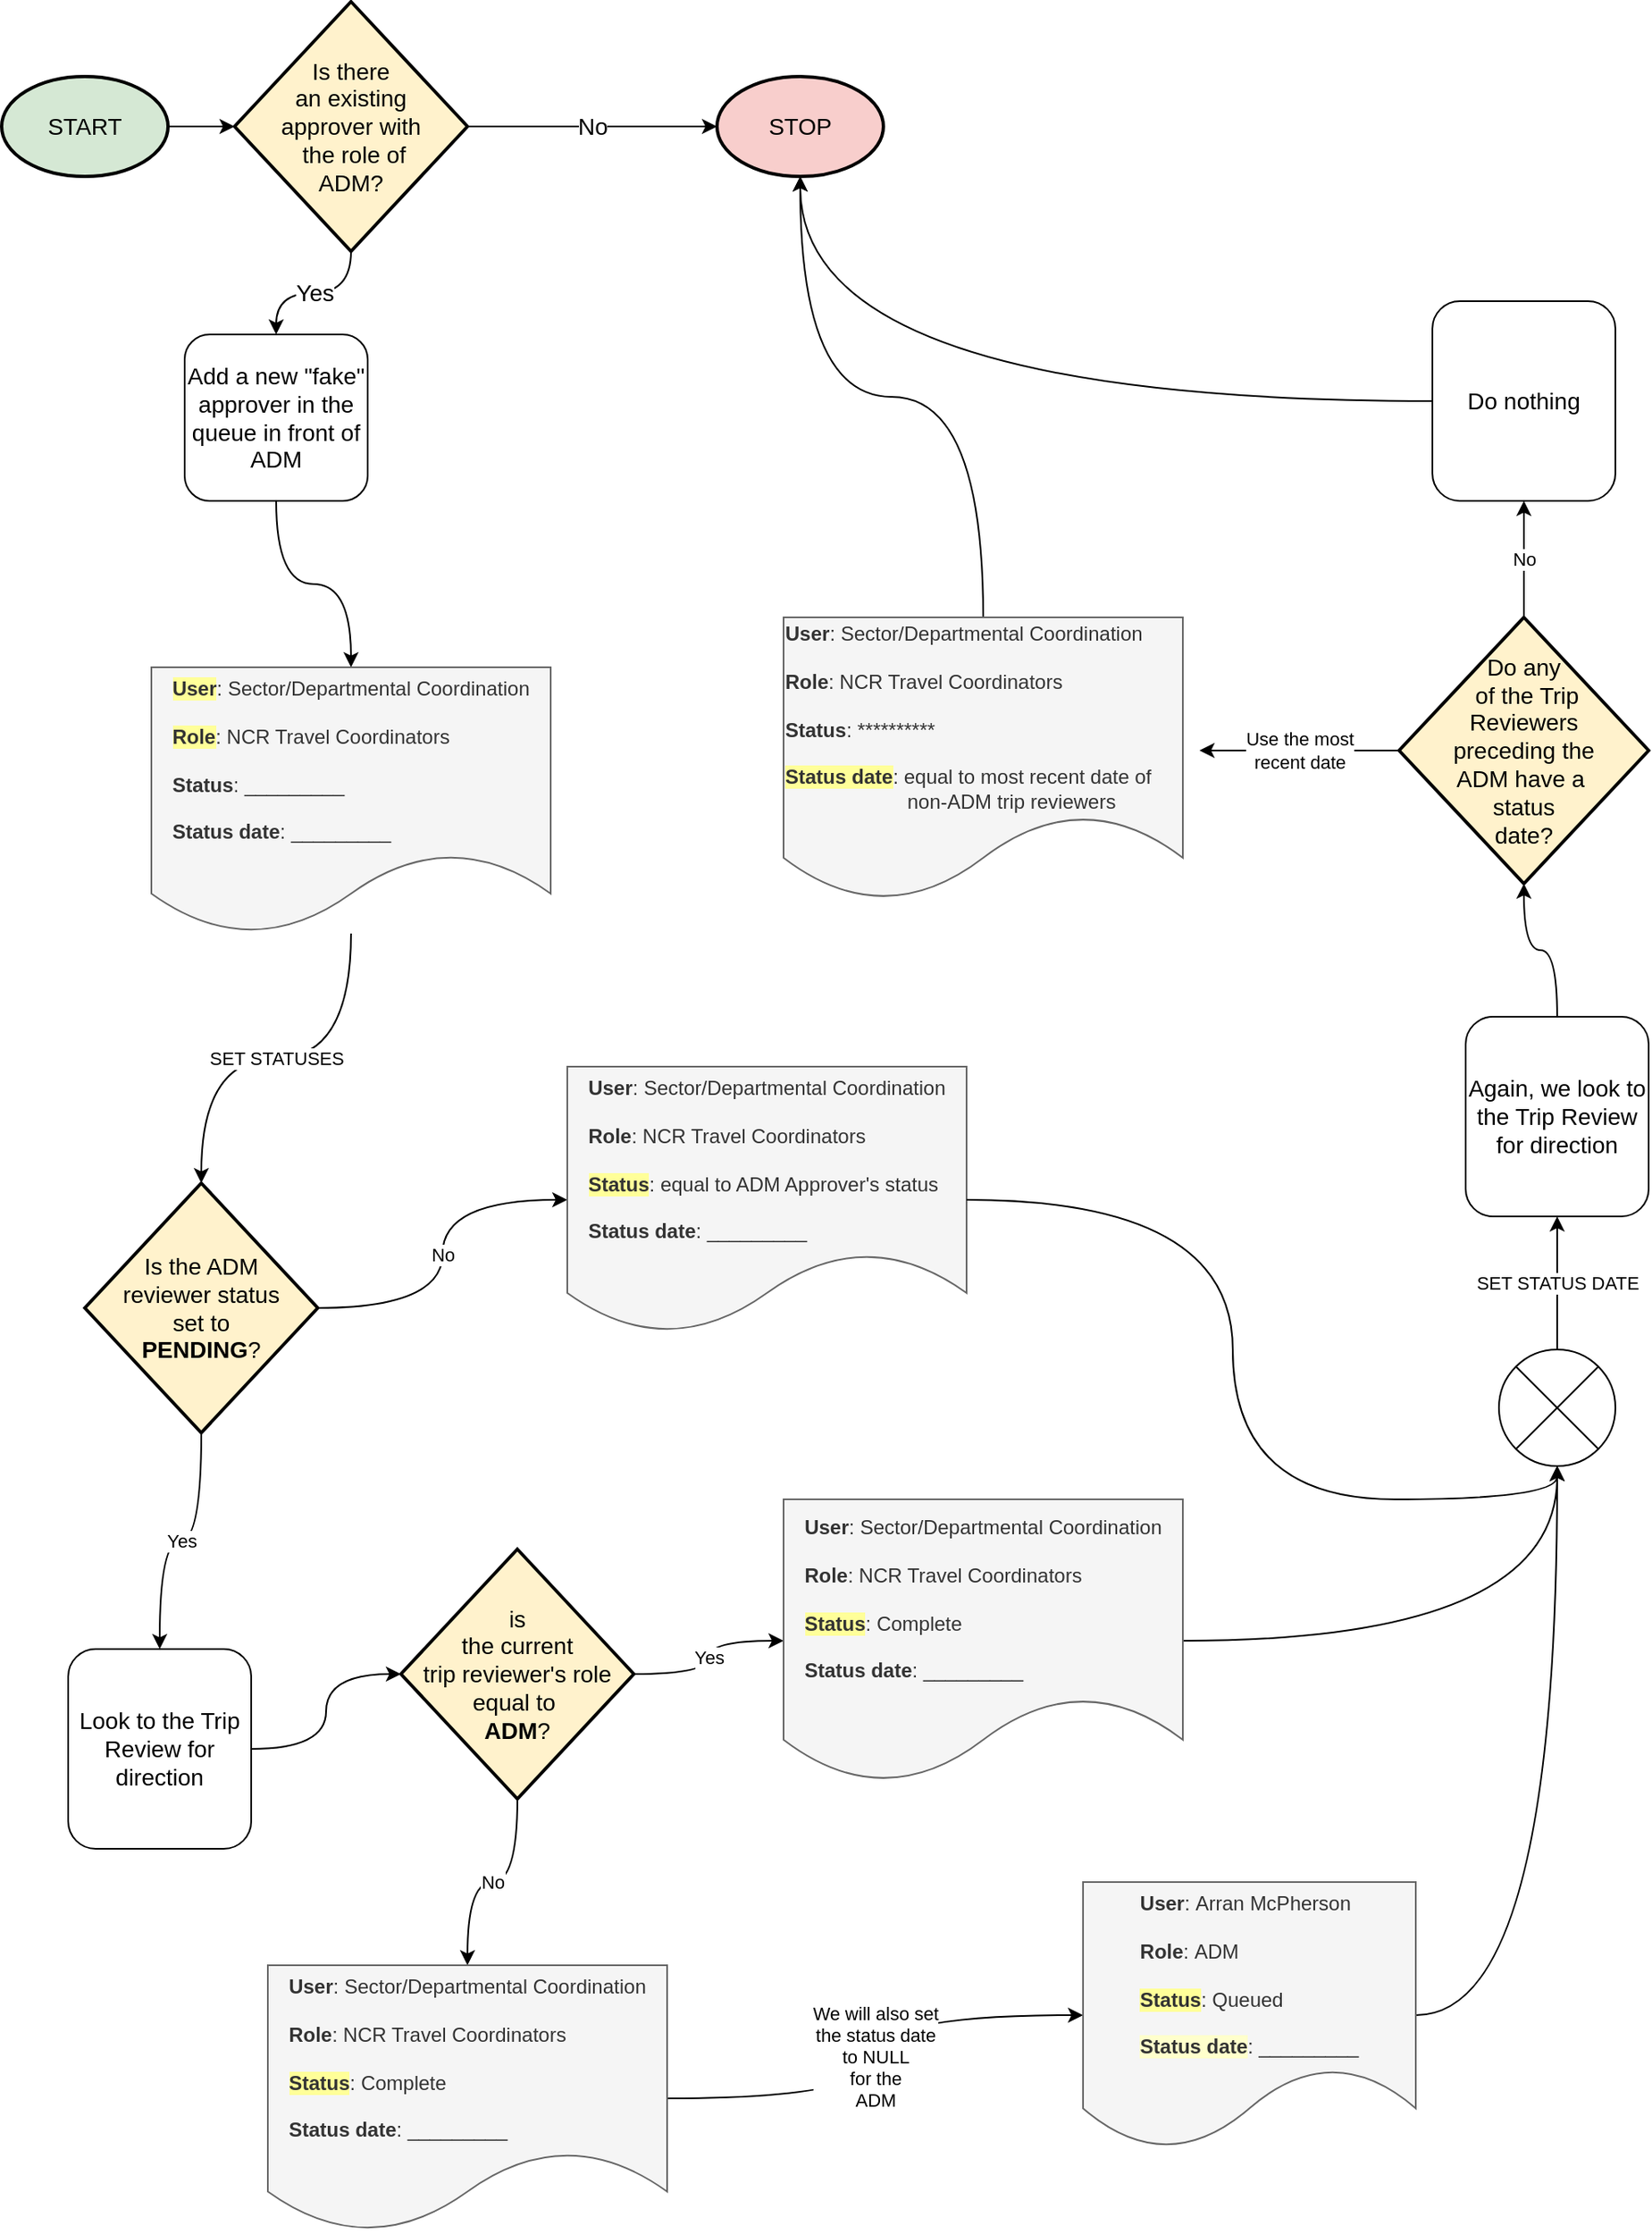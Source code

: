 <mxfile version="22.1.5" type="github">
  <diagram id="C5RBs43oDa-KdzZeNtuy" name="Page-1">
    <mxGraphModel dx="1426" dy="793" grid="1" gridSize="10" guides="1" tooltips="1" connect="1" arrows="1" fold="1" page="1" pageScale="1" pageWidth="1169" pageHeight="827" math="0" shadow="0">
      <root>
        <mxCell id="WIyWlLk6GJQsqaUBKTNV-0" />
        <mxCell id="WIyWlLk6GJQsqaUBKTNV-1" parent="WIyWlLk6GJQsqaUBKTNV-0" />
        <mxCell id="TlhrCSe95SY9jLTqjl-a-0" value="START" style="strokeWidth=2;html=1;shape=mxgraph.flowchart.start_1;whiteSpace=wrap;fontSize=14;fillColor=#D5E8D4;" parent="WIyWlLk6GJQsqaUBKTNV-1" vertex="1">
          <mxGeometry x="30" y="65" width="100" height="60" as="geometry" />
        </mxCell>
        <mxCell id="TlhrCSe95SY9jLTqjl-a-4" value="" style="rounded=0;orthogonalLoop=1;jettySize=auto;html=1;fontSize=14;edgeStyle=orthogonalEdgeStyle;curved=1;" parent="WIyWlLk6GJQsqaUBKTNV-1" source="TlhrCSe95SY9jLTqjl-a-0" target="TlhrCSe95SY9jLTqjl-a-3" edge="1">
          <mxGeometry relative="1" as="geometry">
            <mxPoint x="340" y="103.488" as="sourcePoint" />
          </mxGeometry>
        </mxCell>
        <mxCell id="TlhrCSe95SY9jLTqjl-a-9" value="No" style="rounded=0;orthogonalLoop=1;jettySize=auto;html=1;fontSize=14;edgeStyle=orthogonalEdgeStyle;curved=1;" parent="WIyWlLk6GJQsqaUBKTNV-1" source="TlhrCSe95SY9jLTqjl-a-3" target="TlhrCSe95SY9jLTqjl-a-39" edge="1">
          <mxGeometry relative="1" as="geometry">
            <mxPoint x="395" y="80" as="targetPoint" />
          </mxGeometry>
        </mxCell>
        <mxCell id="TlhrCSe95SY9jLTqjl-a-12" value="Yes" style="rounded=0;orthogonalLoop=1;jettySize=auto;html=1;fontSize=14;edgeStyle=orthogonalEdgeStyle;curved=1;" parent="WIyWlLk6GJQsqaUBKTNV-1" source="TlhrCSe95SY9jLTqjl-a-3" target="2dVe8sMhS4PmmdCcYp6y-1" edge="1">
          <mxGeometry relative="1" as="geometry">
            <mxPoint x="176.699" y="249.81" as="targetPoint" />
          </mxGeometry>
        </mxCell>
        <mxCell id="TlhrCSe95SY9jLTqjl-a-3" value="Is there &lt;br&gt;an existing &lt;br&gt;approver with&lt;br&gt;&amp;nbsp;the role of &lt;br&gt;ADM?" style="rhombus;whiteSpace=wrap;html=1;strokeWidth=2;fontSize=14;fillColor=#FFF2CC;" parent="WIyWlLk6GJQsqaUBKTNV-1" vertex="1">
          <mxGeometry x="170" y="20" width="140" height="150" as="geometry" />
        </mxCell>
        <mxCell id="TlhrCSe95SY9jLTqjl-a-39" value="STOP" style="strokeWidth=2;html=1;shape=mxgraph.flowchart.start_1;whiteSpace=wrap;fontSize=14;fillColor=#F8CECC;" parent="WIyWlLk6GJQsqaUBKTNV-1" vertex="1">
          <mxGeometry x="460" y="65.0" width="100" height="60" as="geometry" />
        </mxCell>
        <mxCell id="2dVe8sMhS4PmmdCcYp6y-3" value="SET STATUSES" style="edgeStyle=orthogonalEdgeStyle;rounded=0;orthogonalLoop=1;jettySize=auto;html=1;curved=1;" edge="1" parent="WIyWlLk6GJQsqaUBKTNV-1" source="2dVe8sMhS4PmmdCcYp6y-17" target="2dVe8sMhS4PmmdCcYp6y-4">
          <mxGeometry relative="1" as="geometry">
            <mxPoint x="400" y="740" as="sourcePoint" />
            <mxPoint x="450" y="840" as="targetPoint" />
          </mxGeometry>
        </mxCell>
        <mxCell id="2dVe8sMhS4PmmdCcYp6y-18" style="edgeStyle=orthogonalEdgeStyle;rounded=0;orthogonalLoop=1;jettySize=auto;html=1;curved=1;" edge="1" parent="WIyWlLk6GJQsqaUBKTNV-1" source="2dVe8sMhS4PmmdCcYp6y-1" target="2dVe8sMhS4PmmdCcYp6y-17">
          <mxGeometry relative="1" as="geometry" />
        </mxCell>
        <mxCell id="2dVe8sMhS4PmmdCcYp6y-1" value="Add a new &quot;fake&quot; approver in the queue in front of ADM" style="rounded=1;whiteSpace=wrap;html=1;fontSize=14;" vertex="1" parent="WIyWlLk6GJQsqaUBKTNV-1">
          <mxGeometry x="140" y="220" width="110" height="100" as="geometry" />
        </mxCell>
        <mxCell id="2dVe8sMhS4PmmdCcYp6y-7" value="No" style="edgeStyle=orthogonalEdgeStyle;rounded=0;orthogonalLoop=1;jettySize=auto;html=1;curved=1;" edge="1" parent="WIyWlLk6GJQsqaUBKTNV-1" source="2dVe8sMhS4PmmdCcYp6y-4" target="2dVe8sMhS4PmmdCcYp6y-19">
          <mxGeometry relative="1" as="geometry">
            <mxPoint x="465" y="680" as="targetPoint" />
          </mxGeometry>
        </mxCell>
        <mxCell id="2dVe8sMhS4PmmdCcYp6y-8" value="Yes" style="edgeStyle=orthogonalEdgeStyle;rounded=0;orthogonalLoop=1;jettySize=auto;html=1;curved=1;" edge="1" parent="WIyWlLk6GJQsqaUBKTNV-1" source="2dVe8sMhS4PmmdCcYp6y-4" target="2dVe8sMhS4PmmdCcYp6y-6">
          <mxGeometry relative="1" as="geometry" />
        </mxCell>
        <mxCell id="2dVe8sMhS4PmmdCcYp6y-4" value="Is the ADM &lt;br&gt;reviewer status&lt;br&gt;&amp;nbsp;set to&amp;nbsp;&lt;br&gt;&lt;b&gt;PENDING&lt;/b&gt;?" style="rhombus;whiteSpace=wrap;html=1;strokeWidth=2;fontSize=14;fillColor=#FFF2CC;" vertex="1" parent="WIyWlLk6GJQsqaUBKTNV-1">
          <mxGeometry x="80" y="730" width="140" height="150" as="geometry" />
        </mxCell>
        <mxCell id="2dVe8sMhS4PmmdCcYp6y-10" style="edgeStyle=orthogonalEdgeStyle;rounded=0;orthogonalLoop=1;jettySize=auto;html=1;curved=1;" edge="1" parent="WIyWlLk6GJQsqaUBKTNV-1" source="2dVe8sMhS4PmmdCcYp6y-6" target="2dVe8sMhS4PmmdCcYp6y-9">
          <mxGeometry relative="1" as="geometry" />
        </mxCell>
        <mxCell id="2dVe8sMhS4PmmdCcYp6y-6" value="Look to the Trip Review for direction" style="rounded=1;whiteSpace=wrap;html=1;fontSize=14;" vertex="1" parent="WIyWlLk6GJQsqaUBKTNV-1">
          <mxGeometry x="70" y="1010" width="110" height="120" as="geometry" />
        </mxCell>
        <mxCell id="2dVe8sMhS4PmmdCcYp6y-12" value="Yes" style="edgeStyle=orthogonalEdgeStyle;rounded=0;orthogonalLoop=1;jettySize=auto;html=1;curved=1;" edge="1" parent="WIyWlLk6GJQsqaUBKTNV-1" source="2dVe8sMhS4PmmdCcYp6y-9" target="2dVe8sMhS4PmmdCcYp6y-22">
          <mxGeometry relative="1" as="geometry">
            <mxPoint x="745" y="920" as="targetPoint" />
          </mxGeometry>
        </mxCell>
        <mxCell id="2dVe8sMhS4PmmdCcYp6y-14" value="No" style="edgeStyle=orthogonalEdgeStyle;rounded=0;orthogonalLoop=1;jettySize=auto;html=1;curved=1;" edge="1" parent="WIyWlLk6GJQsqaUBKTNV-1" source="2dVe8sMhS4PmmdCcYp6y-9" target="2dVe8sMhS4PmmdCcYp6y-23">
          <mxGeometry relative="1" as="geometry">
            <mxPoint x="750" y="1110" as="targetPoint" />
          </mxGeometry>
        </mxCell>
        <mxCell id="2dVe8sMhS4PmmdCcYp6y-9" value="is &lt;br&gt;the current &lt;br&gt;trip reviewer&#39;s role &lt;br&gt;equal to&amp;nbsp;&lt;br&gt;&lt;b style=&quot;border-color: var(--border-color);&quot;&gt;ADM&lt;/b&gt;?" style="rhombus;whiteSpace=wrap;html=1;strokeWidth=2;fontSize=14;fillColor=#FFF2CC;" vertex="1" parent="WIyWlLk6GJQsqaUBKTNV-1">
          <mxGeometry x="270" y="950" width="140" height="150" as="geometry" />
        </mxCell>
        <mxCell id="2dVe8sMhS4PmmdCcYp6y-17" value="&lt;div style=&quot;text-align: left;&quot;&gt;&lt;b style=&quot;background-color: rgb(255, 255, 153);&quot;&gt;User&lt;/b&gt;&lt;span style=&quot;background-color: initial;&quot;&gt;:&amp;nbsp;Sector/Departmental Coordination&lt;/span&gt;&lt;br&gt;&lt;/div&gt;&lt;div style=&quot;text-align: left;&quot;&gt;&lt;br&gt;&lt;/div&gt;&lt;div style=&quot;text-align: left;&quot;&gt;&lt;b style=&quot;background-color: rgb(255, 255, 153);&quot;&gt;Role&lt;/b&gt;:&amp;nbsp;NCR Travel Coordinators&lt;/div&gt;&lt;div style=&quot;text-align: left;&quot;&gt;&lt;br&gt;&lt;/div&gt;&lt;div style=&quot;text-align: left;&quot;&gt;&lt;b&gt;Status&lt;/b&gt;: _________&lt;/div&gt;&lt;div style=&quot;text-align: left;&quot;&gt;&lt;br&gt;&lt;/div&gt;&lt;div style=&quot;text-align: left;&quot;&gt;&lt;b style=&quot;&quot;&gt;Status date&lt;/b&gt;: _________&lt;span style=&quot;background-color: initial;&quot;&gt;&lt;br&gt;&lt;/span&gt;&lt;/div&gt;" style="shape=document;whiteSpace=wrap;html=1;boundedLbl=1;fillColor=#f5f5f5;fontColor=#333333;strokeColor=#666666;" vertex="1" parent="WIyWlLk6GJQsqaUBKTNV-1">
          <mxGeometry x="120" y="420" width="240" height="160" as="geometry" />
        </mxCell>
        <mxCell id="2dVe8sMhS4PmmdCcYp6y-19" value="&lt;div style=&quot;text-align: left;&quot;&gt;&lt;b style=&quot;background-color: initial;&quot;&gt;User&lt;/b&gt;&lt;span style=&quot;background-color: initial;&quot;&gt;:&amp;nbsp;Sector/Departmental Coordination&lt;/span&gt;&lt;br&gt;&lt;/div&gt;&lt;div style=&quot;text-align: left;&quot;&gt;&lt;br&gt;&lt;/div&gt;&lt;div style=&quot;text-align: left;&quot;&gt;&lt;b&gt;Role&lt;/b&gt;:&amp;nbsp;NCR Travel Coordinators&lt;/div&gt;&lt;div style=&quot;text-align: left;&quot;&gt;&lt;br&gt;&lt;/div&gt;&lt;div style=&quot;text-align: left;&quot;&gt;&lt;b style=&quot;background-color: rgb(255, 255, 153);&quot;&gt;Status&lt;/b&gt;: equal to ADM Approver&#39;s status&lt;/div&gt;&lt;div style=&quot;text-align: left;&quot;&gt;&lt;span style=&quot;background-color: initial;&quot;&gt;&lt;br&gt;&lt;/span&gt;&lt;/div&gt;&lt;div style=&quot;text-align: left;&quot;&gt;&lt;b style=&quot;&quot;&gt;Status date&lt;/b&gt;: _________&lt;span style=&quot;background-color: initial;&quot;&gt;&lt;br&gt;&lt;/span&gt;&lt;/div&gt;" style="shape=document;whiteSpace=wrap;html=1;boundedLbl=1;fillColor=#f5f5f5;fontColor=#333333;strokeColor=#666666;" vertex="1" parent="WIyWlLk6GJQsqaUBKTNV-1">
          <mxGeometry x="370" y="660" width="240" height="160" as="geometry" />
        </mxCell>
        <mxCell id="2dVe8sMhS4PmmdCcYp6y-29" style="edgeStyle=orthogonalEdgeStyle;rounded=0;orthogonalLoop=1;jettySize=auto;html=1;curved=1;" edge="1" parent="WIyWlLk6GJQsqaUBKTNV-1" source="2dVe8sMhS4PmmdCcYp6y-22" target="2dVe8sMhS4PmmdCcYp6y-27">
          <mxGeometry relative="1" as="geometry" />
        </mxCell>
        <mxCell id="2dVe8sMhS4PmmdCcYp6y-22" value="&lt;div style=&quot;text-align: left;&quot;&gt;&lt;b style=&quot;background-color: initial;&quot;&gt;User&lt;/b&gt;&lt;span style=&quot;background-color: initial;&quot;&gt;:&amp;nbsp;Sector/Departmental Coordination&lt;/span&gt;&lt;br&gt;&lt;/div&gt;&lt;div style=&quot;text-align: left;&quot;&gt;&lt;br&gt;&lt;/div&gt;&lt;div style=&quot;text-align: left;&quot;&gt;&lt;b&gt;Role&lt;/b&gt;:&amp;nbsp;NCR Travel Coordinators&lt;/div&gt;&lt;div style=&quot;text-align: left;&quot;&gt;&lt;br&gt;&lt;/div&gt;&lt;div style=&quot;text-align: left;&quot;&gt;&lt;b style=&quot;background-color: rgb(255, 255, 153);&quot;&gt;Status&lt;/b&gt;: Complete&lt;/div&gt;&lt;div style=&quot;text-align: left;&quot;&gt;&lt;span style=&quot;background-color: initial;&quot;&gt;&lt;br&gt;&lt;/span&gt;&lt;/div&gt;&lt;div style=&quot;text-align: left;&quot;&gt;&lt;b style=&quot;&quot;&gt;Status date&lt;/b&gt;: _________&lt;span style=&quot;background-color: initial;&quot;&gt;&lt;br&gt;&lt;/span&gt;&lt;/div&gt;" style="shape=document;whiteSpace=wrap;html=1;boundedLbl=1;fillColor=#f5f5f5;fontColor=#333333;strokeColor=#666666;" vertex="1" parent="WIyWlLk6GJQsqaUBKTNV-1">
          <mxGeometry x="500" y="920" width="240" height="170" as="geometry" />
        </mxCell>
        <mxCell id="2dVe8sMhS4PmmdCcYp6y-26" value="We will also set &lt;br&gt;the status date &lt;br&gt;to NULL &lt;br&gt;for the &lt;br&gt;ADM" style="edgeStyle=orthogonalEdgeStyle;rounded=0;orthogonalLoop=1;jettySize=auto;html=1;curved=1;" edge="1" parent="WIyWlLk6GJQsqaUBKTNV-1" source="2dVe8sMhS4PmmdCcYp6y-23" target="2dVe8sMhS4PmmdCcYp6y-24">
          <mxGeometry relative="1" as="geometry" />
        </mxCell>
        <mxCell id="2dVe8sMhS4PmmdCcYp6y-23" value="&lt;div style=&quot;text-align: left;&quot;&gt;&lt;b style=&quot;background-color: initial;&quot;&gt;User&lt;/b&gt;&lt;span style=&quot;background-color: initial;&quot;&gt;:&amp;nbsp;Sector/Departmental Coordination&lt;/span&gt;&lt;br&gt;&lt;/div&gt;&lt;div style=&quot;text-align: left;&quot;&gt;&lt;br&gt;&lt;/div&gt;&lt;div style=&quot;text-align: left;&quot;&gt;&lt;b&gt;Role&lt;/b&gt;:&amp;nbsp;NCR Travel Coordinators&lt;/div&gt;&lt;div style=&quot;text-align: left;&quot;&gt;&lt;br&gt;&lt;/div&gt;&lt;div style=&quot;text-align: left;&quot;&gt;&lt;b style=&quot;background-color: rgb(255, 255, 153);&quot;&gt;Status&lt;/b&gt;: Complete&lt;/div&gt;&lt;div style=&quot;text-align: left;&quot;&gt;&lt;span style=&quot;background-color: initial;&quot;&gt;&lt;br&gt;&lt;/span&gt;&lt;/div&gt;&lt;div style=&quot;text-align: left;&quot;&gt;&lt;b style=&quot;&quot;&gt;Status date&lt;/b&gt;: _________&lt;span style=&quot;background-color: initial;&quot;&gt;&lt;br&gt;&lt;/span&gt;&lt;/div&gt;" style="shape=document;whiteSpace=wrap;html=1;boundedLbl=1;fillColor=#f5f5f5;fontColor=#333333;strokeColor=#666666;" vertex="1" parent="WIyWlLk6GJQsqaUBKTNV-1">
          <mxGeometry x="190" y="1200" width="240" height="160" as="geometry" />
        </mxCell>
        <mxCell id="2dVe8sMhS4PmmdCcYp6y-30" style="edgeStyle=orthogonalEdgeStyle;rounded=0;orthogonalLoop=1;jettySize=auto;html=1;curved=1;" edge="1" parent="WIyWlLk6GJQsqaUBKTNV-1" source="2dVe8sMhS4PmmdCcYp6y-24" target="2dVe8sMhS4PmmdCcYp6y-27">
          <mxGeometry relative="1" as="geometry" />
        </mxCell>
        <mxCell id="2dVe8sMhS4PmmdCcYp6y-24" value="&lt;div style=&quot;text-align: left;&quot;&gt;&lt;b style=&quot;background-color: initial;&quot;&gt;User&lt;/b&gt;&lt;span style=&quot;background-color: initial;&quot;&gt;:&amp;nbsp;Arran McPherson&lt;/span&gt;&lt;br&gt;&lt;/div&gt;&lt;div style=&quot;text-align: left;&quot;&gt;&lt;br&gt;&lt;/div&gt;&lt;div style=&quot;text-align: left;&quot;&gt;&lt;b&gt;Role&lt;/b&gt;:&amp;nbsp;ADM&lt;/div&gt;&lt;div style=&quot;text-align: left;&quot;&gt;&lt;br&gt;&lt;/div&gt;&lt;div style=&quot;text-align: left;&quot;&gt;&lt;b style=&quot;background-color: rgb(255, 255, 153);&quot;&gt;Status&lt;/b&gt;: Queued&lt;/div&gt;&lt;div style=&quot;text-align: left;&quot;&gt;&lt;span style=&quot;background-color: initial;&quot;&gt;&lt;br&gt;&lt;/span&gt;&lt;/div&gt;&lt;div style=&quot;text-align: left;&quot;&gt;&lt;b style=&quot;background-color: rgb(255, 255, 204);&quot;&gt;Status date&lt;/b&gt;: _________&lt;span style=&quot;background-color: initial;&quot;&gt;&lt;br&gt;&lt;/span&gt;&lt;/div&gt;" style="shape=document;whiteSpace=wrap;html=1;boundedLbl=1;fillColor=#f5f5f5;fontColor=#333333;strokeColor=#666666;" vertex="1" parent="WIyWlLk6GJQsqaUBKTNV-1">
          <mxGeometry x="680" y="1150" width="200" height="160" as="geometry" />
        </mxCell>
        <mxCell id="2dVe8sMhS4PmmdCcYp6y-32" value="SET STATUS DATE" style="edgeStyle=orthogonalEdgeStyle;rounded=0;orthogonalLoop=1;jettySize=auto;html=1;curved=1;" edge="1" parent="WIyWlLk6GJQsqaUBKTNV-1" source="2dVe8sMhS4PmmdCcYp6y-27" target="2dVe8sMhS4PmmdCcYp6y-33">
          <mxGeometry relative="1" as="geometry" />
        </mxCell>
        <mxCell id="2dVe8sMhS4PmmdCcYp6y-27" value="" style="verticalLabelPosition=bottom;verticalAlign=top;html=1;shape=mxgraph.flowchart.or;" vertex="1" parent="WIyWlLk6GJQsqaUBKTNV-1">
          <mxGeometry x="930" y="830" width="70" height="70" as="geometry" />
        </mxCell>
        <mxCell id="2dVe8sMhS4PmmdCcYp6y-28" style="edgeStyle=orthogonalEdgeStyle;rounded=0;orthogonalLoop=1;jettySize=auto;html=1;entryX=0.5;entryY=1;entryDx=0;entryDy=0;entryPerimeter=0;curved=1;" edge="1" parent="WIyWlLk6GJQsqaUBKTNV-1" source="2dVe8sMhS4PmmdCcYp6y-19" target="2dVe8sMhS4PmmdCcYp6y-27">
          <mxGeometry relative="1" as="geometry" />
        </mxCell>
        <mxCell id="2dVe8sMhS4PmmdCcYp6y-35" style="edgeStyle=orthogonalEdgeStyle;rounded=0;orthogonalLoop=1;jettySize=auto;html=1;curved=1;" edge="1" parent="WIyWlLk6GJQsqaUBKTNV-1" source="2dVe8sMhS4PmmdCcYp6y-33" target="2dVe8sMhS4PmmdCcYp6y-34">
          <mxGeometry relative="1" as="geometry" />
        </mxCell>
        <mxCell id="2dVe8sMhS4PmmdCcYp6y-33" value="Again, we look to the Trip Review for direction" style="rounded=1;whiteSpace=wrap;html=1;fontSize=14;" vertex="1" parent="WIyWlLk6GJQsqaUBKTNV-1">
          <mxGeometry x="910" y="630" width="110" height="120" as="geometry" />
        </mxCell>
        <mxCell id="2dVe8sMhS4PmmdCcYp6y-37" value="No" style="edgeStyle=orthogonalEdgeStyle;rounded=0;orthogonalLoop=1;jettySize=auto;html=1;curved=1;" edge="1" parent="WIyWlLk6GJQsqaUBKTNV-1" source="2dVe8sMhS4PmmdCcYp6y-34" target="2dVe8sMhS4PmmdCcYp6y-36">
          <mxGeometry relative="1" as="geometry" />
        </mxCell>
        <mxCell id="2dVe8sMhS4PmmdCcYp6y-40" value="Use the most&lt;br&gt;recent date" style="edgeStyle=orthogonalEdgeStyle;rounded=0;orthogonalLoop=1;jettySize=auto;html=1;curved=1;" edge="1" parent="WIyWlLk6GJQsqaUBKTNV-1" source="2dVe8sMhS4PmmdCcYp6y-34">
          <mxGeometry relative="1" as="geometry">
            <mxPoint x="750" y="470" as="targetPoint" />
          </mxGeometry>
        </mxCell>
        <mxCell id="2dVe8sMhS4PmmdCcYp6y-34" value="Do any&lt;br&gt;&amp;nbsp;of the Trip &lt;br&gt;Reviewers &lt;br&gt;preceding the &lt;br&gt;ADM have a&amp;nbsp;&lt;br&gt;status &lt;br&gt;date?" style="rhombus;whiteSpace=wrap;html=1;strokeWidth=2;fontSize=14;fillColor=#FFF2CC;" vertex="1" parent="WIyWlLk6GJQsqaUBKTNV-1">
          <mxGeometry x="870" y="390" width="150" height="160" as="geometry" />
        </mxCell>
        <mxCell id="2dVe8sMhS4PmmdCcYp6y-43" style="edgeStyle=orthogonalEdgeStyle;rounded=0;orthogonalLoop=1;jettySize=auto;html=1;curved=1;" edge="1" parent="WIyWlLk6GJQsqaUBKTNV-1" source="2dVe8sMhS4PmmdCcYp6y-36" target="TlhrCSe95SY9jLTqjl-a-39">
          <mxGeometry relative="1" as="geometry" />
        </mxCell>
        <mxCell id="2dVe8sMhS4PmmdCcYp6y-36" value="Do nothing" style="rounded=1;whiteSpace=wrap;html=1;fontSize=14;" vertex="1" parent="WIyWlLk6GJQsqaUBKTNV-1">
          <mxGeometry x="890" y="200" width="110" height="120" as="geometry" />
        </mxCell>
        <mxCell id="2dVe8sMhS4PmmdCcYp6y-42" style="edgeStyle=orthogonalEdgeStyle;rounded=0;orthogonalLoop=1;jettySize=auto;html=1;curved=1;" edge="1" parent="WIyWlLk6GJQsqaUBKTNV-1" source="2dVe8sMhS4PmmdCcYp6y-41" target="TlhrCSe95SY9jLTqjl-a-39">
          <mxGeometry relative="1" as="geometry" />
        </mxCell>
        <mxCell id="2dVe8sMhS4PmmdCcYp6y-41" value="&lt;div style=&quot;text-align: left;&quot;&gt;&lt;b style=&quot;background-color: initial;&quot;&gt;User&lt;/b&gt;&lt;span style=&quot;background-color: initial;&quot;&gt;:&amp;nbsp;Sector/Departmental Coordination&lt;/span&gt;&lt;br&gt;&lt;/div&gt;&lt;div style=&quot;text-align: left;&quot;&gt;&lt;br&gt;&lt;/div&gt;&lt;div style=&quot;text-align: left;&quot;&gt;&lt;b&gt;Role&lt;/b&gt;:&amp;nbsp;NCR Travel Coordinators&lt;/div&gt;&lt;div style=&quot;text-align: left;&quot;&gt;&lt;br&gt;&lt;/div&gt;&lt;div style=&quot;text-align: left;&quot;&gt;&lt;b style=&quot;&quot;&gt;Status&lt;/b&gt;: **********&lt;/div&gt;&lt;div style=&quot;text-align: left;&quot;&gt;&lt;span style=&quot;background-color: initial;&quot;&gt;&lt;br&gt;&lt;/span&gt;&lt;/div&gt;&lt;div style=&quot;text-align: left;&quot;&gt;&lt;b style=&quot;background-color: rgb(255, 255, 153);&quot;&gt;Status date&lt;/b&gt;: equal to most recent date of&amp;nbsp; &amp;nbsp; &amp;nbsp; &amp;nbsp; &amp;nbsp; &amp;nbsp; &amp;nbsp; &amp;nbsp; &amp;nbsp; &amp;nbsp; &amp;nbsp; &amp;nbsp; &amp;nbsp; &amp;nbsp; non-ADM trip reviewers&lt;span style=&quot;background-color: initial;&quot;&gt;&lt;br&gt;&lt;/span&gt;&lt;/div&gt;" style="shape=document;whiteSpace=wrap;html=1;boundedLbl=1;fillColor=#f5f5f5;fontColor=#333333;strokeColor=#666666;" vertex="1" parent="WIyWlLk6GJQsqaUBKTNV-1">
          <mxGeometry x="500" y="390" width="240" height="170" as="geometry" />
        </mxCell>
      </root>
    </mxGraphModel>
  </diagram>
</mxfile>
